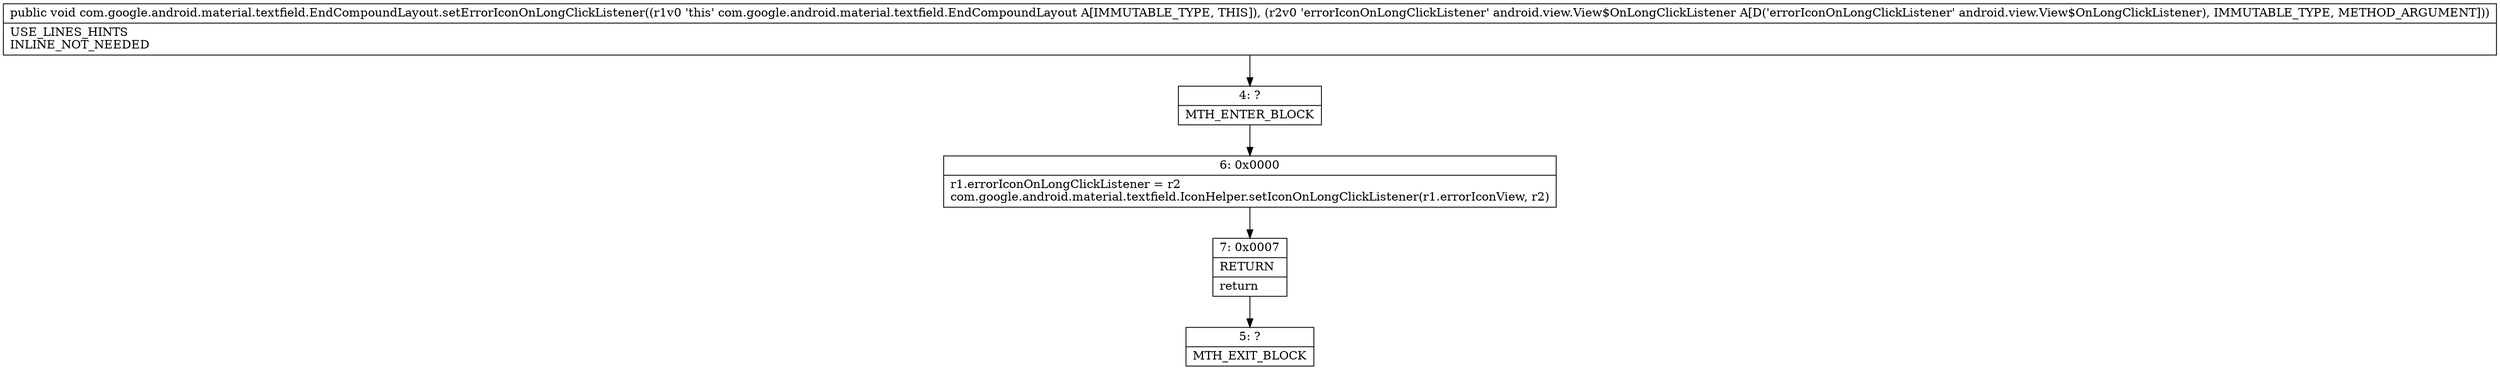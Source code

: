 digraph "CFG forcom.google.android.material.textfield.EndCompoundLayout.setErrorIconOnLongClickListener(Landroid\/view\/View$OnLongClickListener;)V" {
Node_4 [shape=record,label="{4\:\ ?|MTH_ENTER_BLOCK\l}"];
Node_6 [shape=record,label="{6\:\ 0x0000|r1.errorIconOnLongClickListener = r2\lcom.google.android.material.textfield.IconHelper.setIconOnLongClickListener(r1.errorIconView, r2)\l}"];
Node_7 [shape=record,label="{7\:\ 0x0007|RETURN\l|return\l}"];
Node_5 [shape=record,label="{5\:\ ?|MTH_EXIT_BLOCK\l}"];
MethodNode[shape=record,label="{public void com.google.android.material.textfield.EndCompoundLayout.setErrorIconOnLongClickListener((r1v0 'this' com.google.android.material.textfield.EndCompoundLayout A[IMMUTABLE_TYPE, THIS]), (r2v0 'errorIconOnLongClickListener' android.view.View$OnLongClickListener A[D('errorIconOnLongClickListener' android.view.View$OnLongClickListener), IMMUTABLE_TYPE, METHOD_ARGUMENT]))  | USE_LINES_HINTS\lINLINE_NOT_NEEDED\l}"];
MethodNode -> Node_4;Node_4 -> Node_6;
Node_6 -> Node_7;
Node_7 -> Node_5;
}

